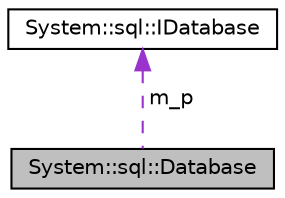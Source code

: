 digraph G
{
  edge [fontname="Helvetica",fontsize="10",labelfontname="Helvetica",labelfontsize="10"];
  node [fontname="Helvetica",fontsize="10",shape=record];
  Node1 [label="System::sql::Database",height=0.2,width=0.4,color="black", fillcolor="grey75", style="filled" fontcolor="black"];
  Node2 -> Node1 [dir="back",color="darkorchid3",fontsize="10",style="dashed",label=" m_p" ,fontname="Helvetica"];
  Node2 [label="System::sql::IDatabase",height=0.2,width=0.4,color="black", fillcolor="white", style="filled",URL="$class_system_1_1sql_1_1_i_database.html"];
}
